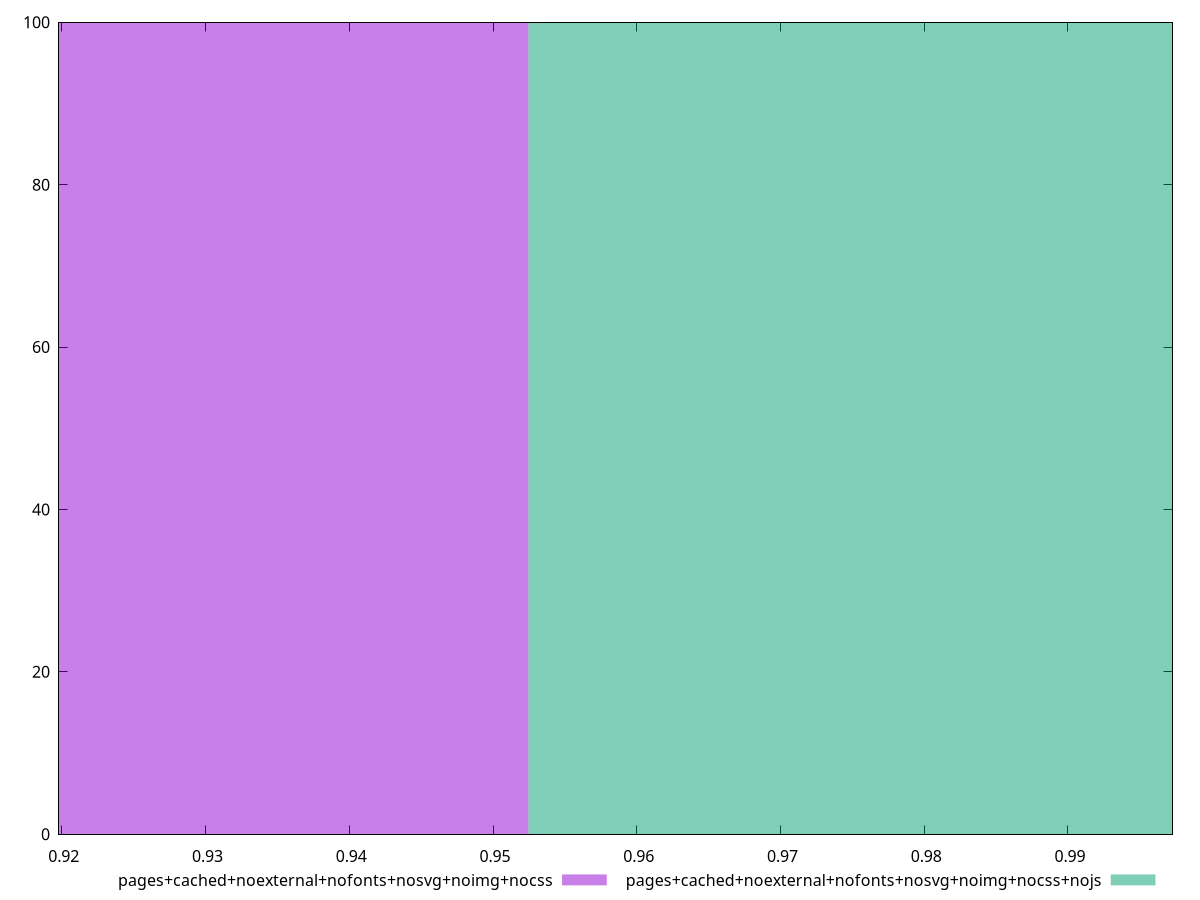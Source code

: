 reset

$pagesCachedNoexternalNofontsNosvgNoimgNocss <<EOF
0.9171909393147459 100
EOF

$pagesCachedNoexternalNofontsNosvgNoimgNocssNojs <<EOF
0.9877440884928034 100
EOF

set key outside below
set boxwidth 0.07055314917805738
set xrange [0.9198022809900381:0.9972713517597169]
set yrange [0:100]
set style fill transparent solid 0.5 noborder
set terminal svg size 640, 500 enhanced background rgb 'white'
set output "report_00007_2020-12-11T15:55:29.892Z/meta/score/comparison/histogram/12_vs_13.svg"

plot $pagesCachedNoexternalNofontsNosvgNoimgNocss title "pages+cached+noexternal+nofonts+nosvg+noimg+nocss" with boxes, \
     $pagesCachedNoexternalNofontsNosvgNoimgNocssNojs title "pages+cached+noexternal+nofonts+nosvg+noimg+nocss+nojs" with boxes

reset
